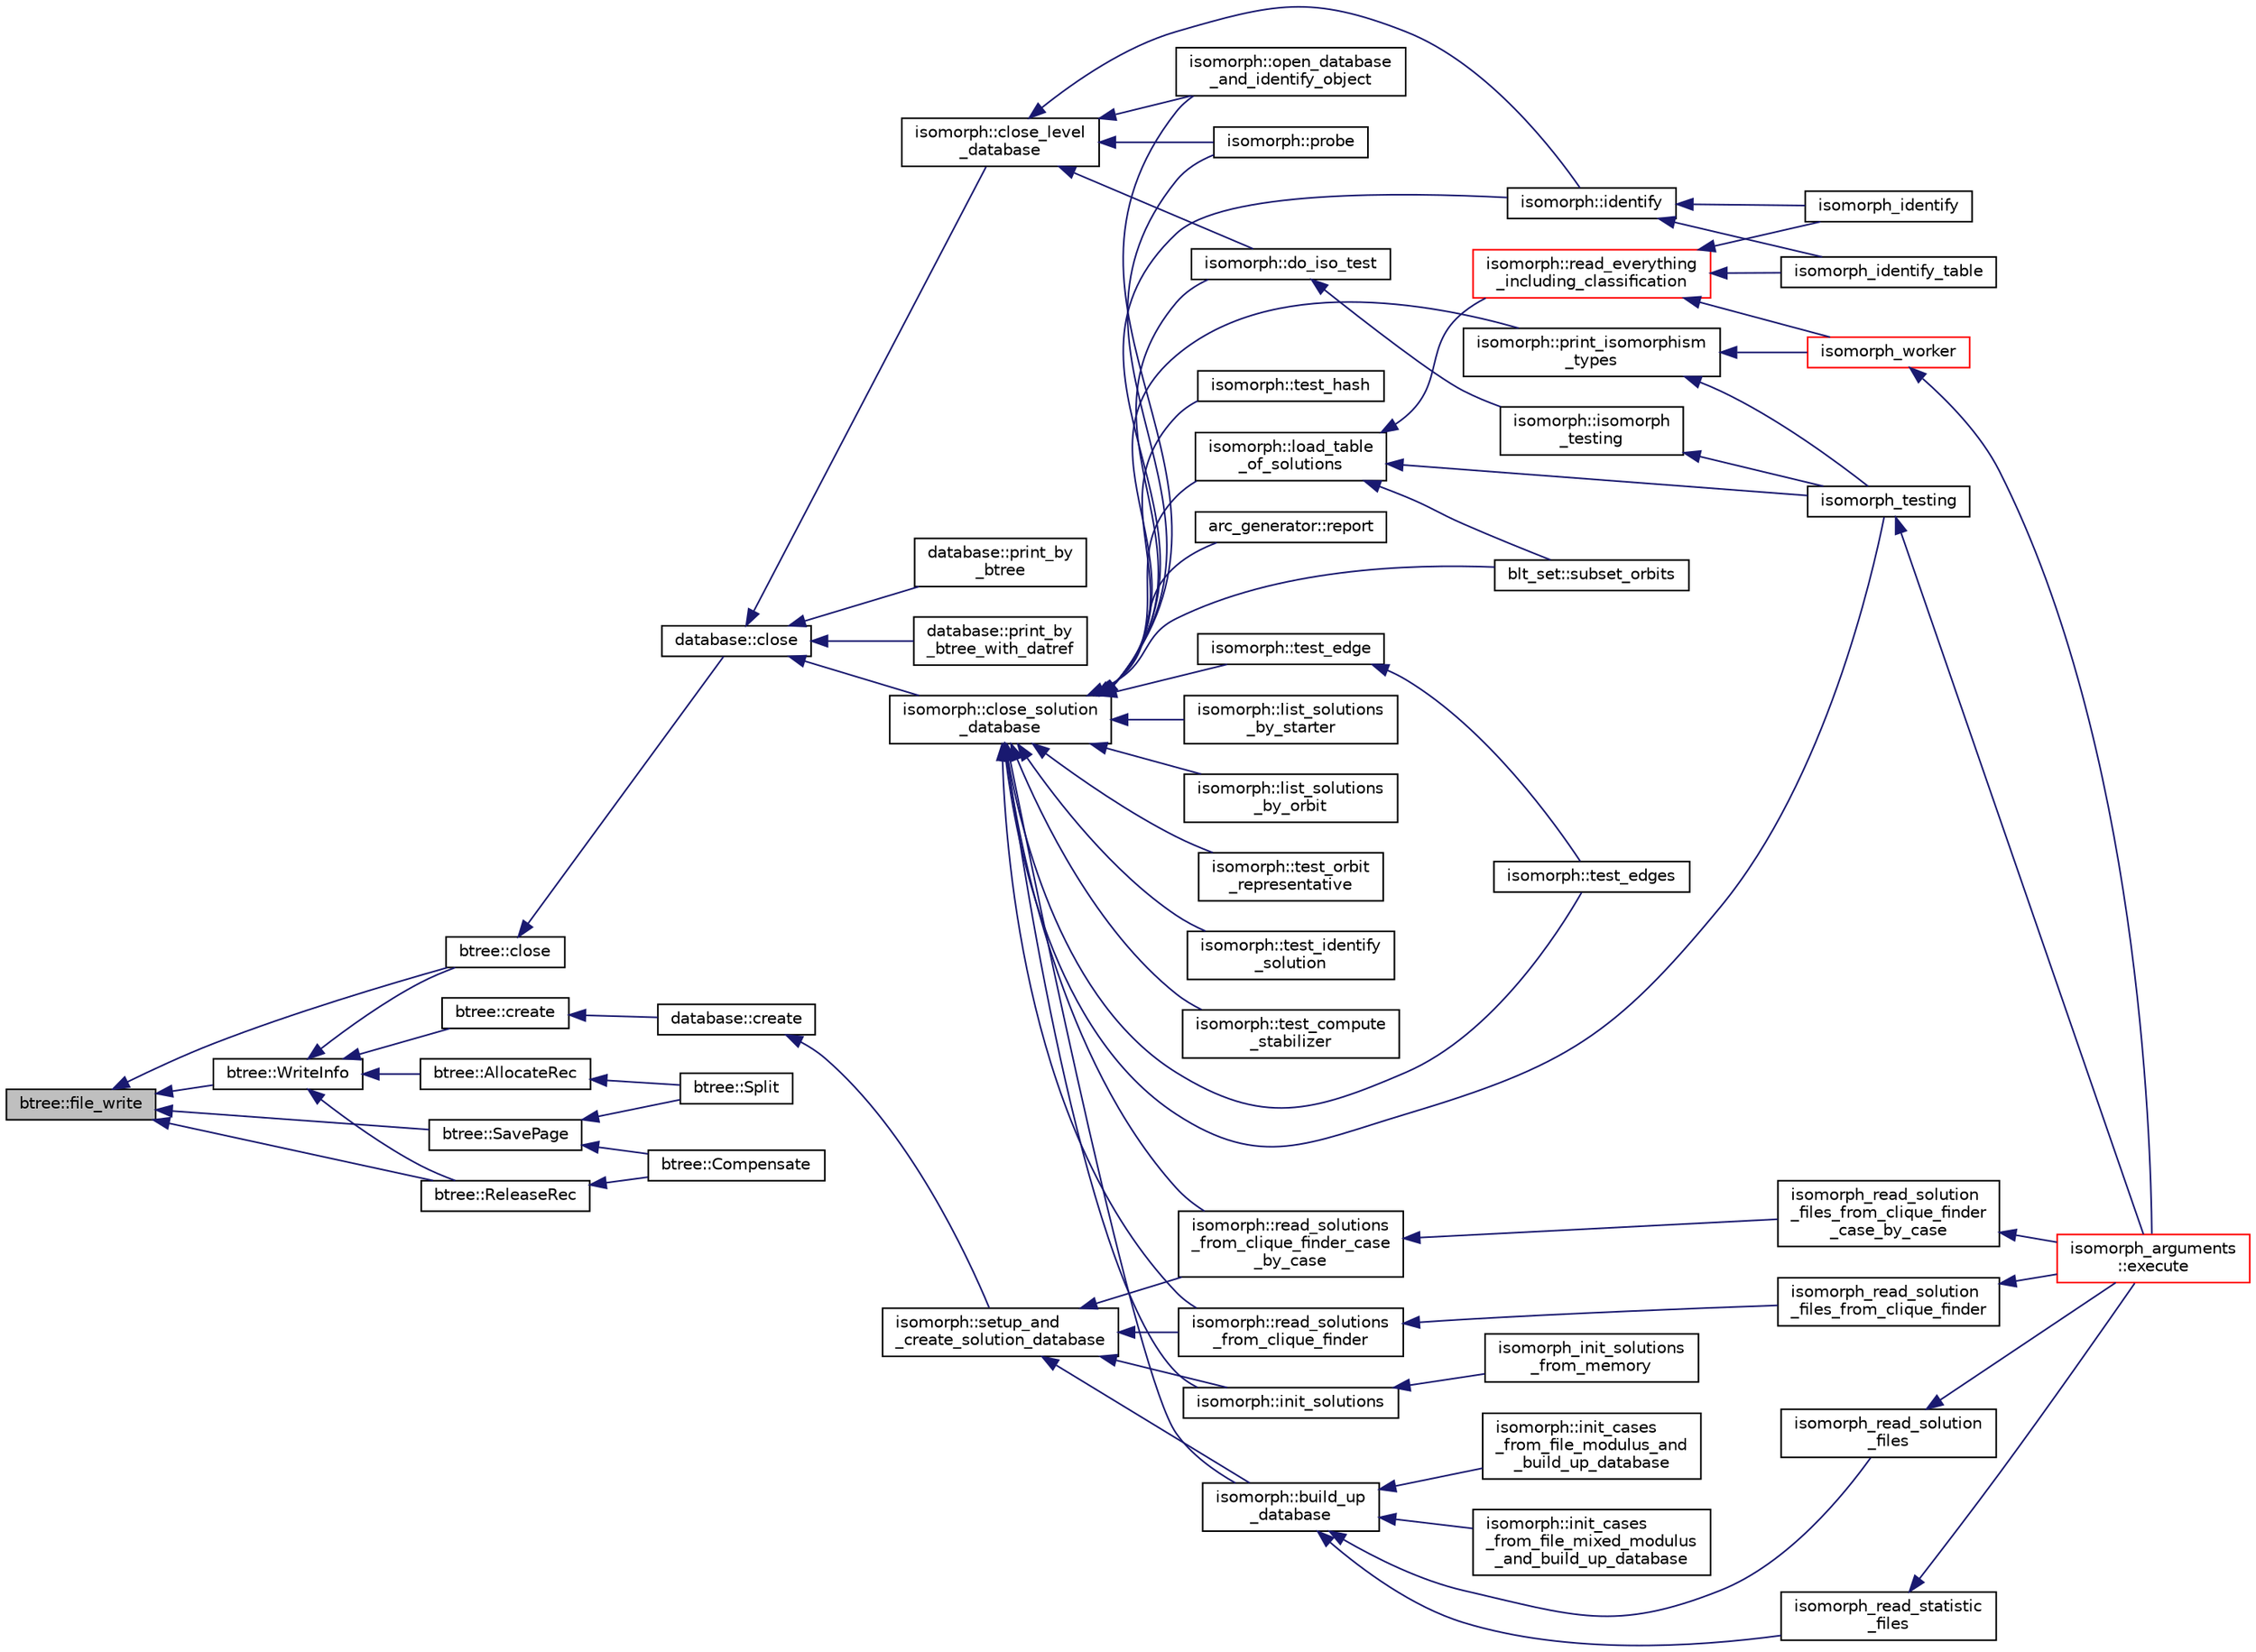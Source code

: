 digraph "btree::file_write"
{
  edge [fontname="Helvetica",fontsize="10",labelfontname="Helvetica",labelfontsize="10"];
  node [fontname="Helvetica",fontsize="10",shape=record];
  rankdir="LR";
  Node1432 [label="btree::file_write",height=0.2,width=0.4,color="black", fillcolor="grey75", style="filled", fontcolor="black"];
  Node1432 -> Node1433 [dir="back",color="midnightblue",fontsize="10",style="solid",fontname="Helvetica"];
  Node1433 [label="btree::close",height=0.2,width=0.4,color="black", fillcolor="white", style="filled",URL="$dd/db0/classbtree.html#acdd59b8696e09dc1c76356902fb35cbd"];
  Node1433 -> Node1434 [dir="back",color="midnightblue",fontsize="10",style="solid",fontname="Helvetica"];
  Node1434 [label="database::close",height=0.2,width=0.4,color="black", fillcolor="white", style="filled",URL="$db/d72/classdatabase.html#acdc74d15f711cab1c165989723d45caf"];
  Node1434 -> Node1435 [dir="back",color="midnightblue",fontsize="10",style="solid",fontname="Helvetica"];
  Node1435 [label="database::print_by\l_btree",height=0.2,width=0.4,color="black", fillcolor="white", style="filled",URL="$db/d72/classdatabase.html#ac45ae44f2a861557ced6e5ab7c146717"];
  Node1434 -> Node1436 [dir="back",color="midnightblue",fontsize="10",style="solid",fontname="Helvetica"];
  Node1436 [label="database::print_by\l_btree_with_datref",height=0.2,width=0.4,color="black", fillcolor="white", style="filled",URL="$db/d72/classdatabase.html#af84030a29b31944d6763974ac4f774b5"];
  Node1434 -> Node1437 [dir="back",color="midnightblue",fontsize="10",style="solid",fontname="Helvetica"];
  Node1437 [label="isomorph::close_solution\l_database",height=0.2,width=0.4,color="black", fillcolor="white", style="filled",URL="$d3/d5f/classisomorph.html#a4219716e51f60288361e06dd0e91810b"];
  Node1437 -> Node1438 [dir="back",color="midnightblue",fontsize="10",style="solid",fontname="Helvetica"];
  Node1438 [label="blt_set::subset_orbits",height=0.2,width=0.4,color="black", fillcolor="white", style="filled",URL="$d1/d3d/classblt__set.html#af8f79fc4346244acfa0e2c2d23c36993"];
  Node1437 -> Node1439 [dir="back",color="midnightblue",fontsize="10",style="solid",fontname="Helvetica"];
  Node1439 [label="arc_generator::report",height=0.2,width=0.4,color="black", fillcolor="white", style="filled",URL="$d4/d21/classarc__generator.html#a650f715bb3eec8fd1057e07e5b384f9a"];
  Node1437 -> Node1440 [dir="back",color="midnightblue",fontsize="10",style="solid",fontname="Helvetica"];
  Node1440 [label="isomorph::load_table\l_of_solutions",height=0.2,width=0.4,color="black", fillcolor="white", style="filled",URL="$d3/d5f/classisomorph.html#a21ab5aba74a200b9abf041dc5206821a"];
  Node1440 -> Node1438 [dir="back",color="midnightblue",fontsize="10",style="solid",fontname="Helvetica"];
  Node1440 -> Node1441 [dir="back",color="midnightblue",fontsize="10",style="solid",fontname="Helvetica"];
  Node1441 [label="isomorph::read_everything\l_including_classification",height=0.2,width=0.4,color="red", fillcolor="white", style="filled",URL="$d3/d5f/classisomorph.html#aa6a56e4522d3133a6ea65c9ac6de3924"];
  Node1441 -> Node1446 [dir="back",color="midnightblue",fontsize="10",style="solid",fontname="Helvetica"];
  Node1446 [label="isomorph_identify",height=0.2,width=0.4,color="black", fillcolor="white", style="filled",URL="$d4/d7e/isomorph__global_8_c.html#aa0fe57c73d5668eee10a6022ada7f6a3"];
  Node1441 -> Node1447 [dir="back",color="midnightblue",fontsize="10",style="solid",fontname="Helvetica"];
  Node1447 [label="isomorph_identify_table",height=0.2,width=0.4,color="black", fillcolor="white", style="filled",URL="$d4/d7e/isomorph__global_8_c.html#a9fd19ea945561cf2a6bb5c72dd4b1cb2"];
  Node1441 -> Node1448 [dir="back",color="midnightblue",fontsize="10",style="solid",fontname="Helvetica"];
  Node1448 [label="isomorph_worker",height=0.2,width=0.4,color="red", fillcolor="white", style="filled",URL="$d4/d7e/isomorph__global_8_c.html#ace3bb6ec719b02a35534309d4d3fe99a"];
  Node1448 -> Node1443 [dir="back",color="midnightblue",fontsize="10",style="solid",fontname="Helvetica"];
  Node1443 [label="isomorph_arguments\l::execute",height=0.2,width=0.4,color="red", fillcolor="white", style="filled",URL="$d5/de4/classisomorph__arguments.html#aa85e472d14906abdd5672dc66027583e"];
  Node1440 -> Node1450 [dir="back",color="midnightblue",fontsize="10",style="solid",fontname="Helvetica"];
  Node1450 [label="isomorph_testing",height=0.2,width=0.4,color="black", fillcolor="white", style="filled",URL="$d4/d7e/isomorph__global_8_c.html#a5a73cbe9f89c4727f086482ee2d238f9"];
  Node1450 -> Node1443 [dir="back",color="midnightblue",fontsize="10",style="solid",fontname="Helvetica"];
  Node1437 -> Node1451 [dir="back",color="midnightblue",fontsize="10",style="solid",fontname="Helvetica"];
  Node1451 [label="isomorph::list_solutions\l_by_starter",height=0.2,width=0.4,color="black", fillcolor="white", style="filled",URL="$d3/d5f/classisomorph.html#a9c40f343f1a3e5fc177e5121bc809b06"];
  Node1437 -> Node1452 [dir="back",color="midnightblue",fontsize="10",style="solid",fontname="Helvetica"];
  Node1452 [label="isomorph::list_solutions\l_by_orbit",height=0.2,width=0.4,color="black", fillcolor="white", style="filled",URL="$d3/d5f/classisomorph.html#adefb1a89c097c284d29f92d5fc58ebfa"];
  Node1437 -> Node1453 [dir="back",color="midnightblue",fontsize="10",style="solid",fontname="Helvetica"];
  Node1453 [label="isomorph::test_orbit\l_representative",height=0.2,width=0.4,color="black", fillcolor="white", style="filled",URL="$d3/d5f/classisomorph.html#a5f165aa61a0d6b349da5a6117135f6c0"];
  Node1437 -> Node1454 [dir="back",color="midnightblue",fontsize="10",style="solid",fontname="Helvetica"];
  Node1454 [label="isomorph::test_identify\l_solution",height=0.2,width=0.4,color="black", fillcolor="white", style="filled",URL="$d3/d5f/classisomorph.html#aa2c95f309e3283179e87bbbd83bfdc7d"];
  Node1437 -> Node1455 [dir="back",color="midnightblue",fontsize="10",style="solid",fontname="Helvetica"];
  Node1455 [label="isomorph::test_compute\l_stabilizer",height=0.2,width=0.4,color="black", fillcolor="white", style="filled",URL="$d3/d5f/classisomorph.html#a72cd06f32311c44eb09dd73faa36b748"];
  Node1437 -> Node1456 [dir="back",color="midnightblue",fontsize="10",style="solid",fontname="Helvetica"];
  Node1456 [label="isomorph::test_edges",height=0.2,width=0.4,color="black", fillcolor="white", style="filled",URL="$d3/d5f/classisomorph.html#ad23507927d8f7698073475d12b2a85bc"];
  Node1437 -> Node1457 [dir="back",color="midnightblue",fontsize="10",style="solid",fontname="Helvetica"];
  Node1457 [label="isomorph::test_edge",height=0.2,width=0.4,color="black", fillcolor="white", style="filled",URL="$d3/d5f/classisomorph.html#a591165fa287477b480f5b7081198ba46"];
  Node1457 -> Node1456 [dir="back",color="midnightblue",fontsize="10",style="solid",fontname="Helvetica"];
  Node1437 -> Node1458 [dir="back",color="midnightblue",fontsize="10",style="solid",fontname="Helvetica"];
  Node1458 [label="isomorph::test_hash",height=0.2,width=0.4,color="black", fillcolor="white", style="filled",URL="$d3/d5f/classisomorph.html#a53560280664b268a0500d26c801b1e68"];
  Node1437 -> Node1459 [dir="back",color="midnightblue",fontsize="10",style="solid",fontname="Helvetica"];
  Node1459 [label="isomorph::open_database\l_and_identify_object",height=0.2,width=0.4,color="black", fillcolor="white", style="filled",URL="$d3/d5f/classisomorph.html#aa4e387f26f609fc9379d2e01f6cc27d0"];
  Node1437 -> Node1460 [dir="back",color="midnightblue",fontsize="10",style="solid",fontname="Helvetica"];
  Node1460 [label="isomorph::init_solutions",height=0.2,width=0.4,color="black", fillcolor="white", style="filled",URL="$d3/d5f/classisomorph.html#a729746a01bd45d55565d0a11cda9e9a3"];
  Node1460 -> Node1461 [dir="back",color="midnightblue",fontsize="10",style="solid",fontname="Helvetica"];
  Node1461 [label="isomorph_init_solutions\l_from_memory",height=0.2,width=0.4,color="black", fillcolor="white", style="filled",URL="$d4/d7e/isomorph__global_8_c.html#a490bbe6199dc1e29d186b26834266e03"];
  Node1437 -> Node1462 [dir="back",color="midnightblue",fontsize="10",style="solid",fontname="Helvetica"];
  Node1462 [label="isomorph::read_solutions\l_from_clique_finder_case\l_by_case",height=0.2,width=0.4,color="black", fillcolor="white", style="filled",URL="$d3/d5f/classisomorph.html#a65bc5ec528f741a1b01cdd606dfed579"];
  Node1462 -> Node1463 [dir="back",color="midnightblue",fontsize="10",style="solid",fontname="Helvetica"];
  Node1463 [label="isomorph_read_solution\l_files_from_clique_finder\l_case_by_case",height=0.2,width=0.4,color="black", fillcolor="white", style="filled",URL="$d4/d7e/isomorph__global_8_c.html#a2a55ab4b2df6ae83f916cf01eccdf67c"];
  Node1463 -> Node1443 [dir="back",color="midnightblue",fontsize="10",style="solid",fontname="Helvetica"];
  Node1437 -> Node1464 [dir="back",color="midnightblue",fontsize="10",style="solid",fontname="Helvetica"];
  Node1464 [label="isomorph::read_solutions\l_from_clique_finder",height=0.2,width=0.4,color="black", fillcolor="white", style="filled",URL="$d3/d5f/classisomorph.html#a14c4ac27b0d97d338e14ac0d183c5c64"];
  Node1464 -> Node1465 [dir="back",color="midnightblue",fontsize="10",style="solid",fontname="Helvetica"];
  Node1465 [label="isomorph_read_solution\l_files_from_clique_finder",height=0.2,width=0.4,color="black", fillcolor="white", style="filled",URL="$d4/d7e/isomorph__global_8_c.html#ad8be067333430bfdd26c0a34549f4556"];
  Node1465 -> Node1443 [dir="back",color="midnightblue",fontsize="10",style="solid",fontname="Helvetica"];
  Node1437 -> Node1466 [dir="back",color="midnightblue",fontsize="10",style="solid",fontname="Helvetica"];
  Node1466 [label="isomorph::build_up\l_database",height=0.2,width=0.4,color="black", fillcolor="white", style="filled",URL="$d3/d5f/classisomorph.html#a40bea8f733a5855879f927fc73324384"];
  Node1466 -> Node1467 [dir="back",color="midnightblue",fontsize="10",style="solid",fontname="Helvetica"];
  Node1467 [label="isomorph::init_cases\l_from_file_modulus_and\l_build_up_database",height=0.2,width=0.4,color="black", fillcolor="white", style="filled",URL="$d3/d5f/classisomorph.html#a42c6ebeadb51263d8ae8c1bdaae3ebbd"];
  Node1466 -> Node1468 [dir="back",color="midnightblue",fontsize="10",style="solid",fontname="Helvetica"];
  Node1468 [label="isomorph::init_cases\l_from_file_mixed_modulus\l_and_build_up_database",height=0.2,width=0.4,color="black", fillcolor="white", style="filled",URL="$d3/d5f/classisomorph.html#acae208131143734575c088b5f50123f6"];
  Node1466 -> Node1469 [dir="back",color="midnightblue",fontsize="10",style="solid",fontname="Helvetica"];
  Node1469 [label="isomorph_read_statistic\l_files",height=0.2,width=0.4,color="black", fillcolor="white", style="filled",URL="$d4/d7e/isomorph__global_8_c.html#a78a6ee9d7dee4708fc721374bdebfa83"];
  Node1469 -> Node1443 [dir="back",color="midnightblue",fontsize="10",style="solid",fontname="Helvetica"];
  Node1466 -> Node1470 [dir="back",color="midnightblue",fontsize="10",style="solid",fontname="Helvetica"];
  Node1470 [label="isomorph_read_solution\l_files",height=0.2,width=0.4,color="black", fillcolor="white", style="filled",URL="$d4/d7e/isomorph__global_8_c.html#a697da824ab34db5c830530fb3c97df24"];
  Node1470 -> Node1443 [dir="back",color="midnightblue",fontsize="10",style="solid",fontname="Helvetica"];
  Node1437 -> Node1471 [dir="back",color="midnightblue",fontsize="10",style="solid",fontname="Helvetica"];
  Node1471 [label="isomorph::print_isomorphism\l_types",height=0.2,width=0.4,color="black", fillcolor="white", style="filled",URL="$d3/d5f/classisomorph.html#abbcd12f6434585951a5532d0b2467a00"];
  Node1471 -> Node1450 [dir="back",color="midnightblue",fontsize="10",style="solid",fontname="Helvetica"];
  Node1471 -> Node1448 [dir="back",color="midnightblue",fontsize="10",style="solid",fontname="Helvetica"];
  Node1437 -> Node1450 [dir="back",color="midnightblue",fontsize="10",style="solid",fontname="Helvetica"];
  Node1437 -> Node1472 [dir="back",color="midnightblue",fontsize="10",style="solid",fontname="Helvetica"];
  Node1472 [label="isomorph::probe",height=0.2,width=0.4,color="black", fillcolor="white", style="filled",URL="$d3/d5f/classisomorph.html#a9cb6fed7b6ac639d886b117a1f454441"];
  Node1437 -> Node1473 [dir="back",color="midnightblue",fontsize="10",style="solid",fontname="Helvetica"];
  Node1473 [label="isomorph::do_iso_test",height=0.2,width=0.4,color="black", fillcolor="white", style="filled",URL="$d3/d5f/classisomorph.html#a51fc3bf5cc3a99282a489b2df37ee24e"];
  Node1473 -> Node1474 [dir="back",color="midnightblue",fontsize="10",style="solid",fontname="Helvetica"];
  Node1474 [label="isomorph::isomorph\l_testing",height=0.2,width=0.4,color="black", fillcolor="white", style="filled",URL="$d3/d5f/classisomorph.html#ad7945ec94ba0ba16953482edfaa4da6e"];
  Node1474 -> Node1450 [dir="back",color="midnightblue",fontsize="10",style="solid",fontname="Helvetica"];
  Node1437 -> Node1475 [dir="back",color="midnightblue",fontsize="10",style="solid",fontname="Helvetica"];
  Node1475 [label="isomorph::identify",height=0.2,width=0.4,color="black", fillcolor="white", style="filled",URL="$d3/d5f/classisomorph.html#a78ecf843b9f6ca1cfd666e222edd90ae"];
  Node1475 -> Node1446 [dir="back",color="midnightblue",fontsize="10",style="solid",fontname="Helvetica"];
  Node1475 -> Node1447 [dir="back",color="midnightblue",fontsize="10",style="solid",fontname="Helvetica"];
  Node1434 -> Node1476 [dir="back",color="midnightblue",fontsize="10",style="solid",fontname="Helvetica"];
  Node1476 [label="isomorph::close_level\l_database",height=0.2,width=0.4,color="black", fillcolor="white", style="filled",URL="$d3/d5f/classisomorph.html#aeca68d029ae707d3a6c6d4293b7086c8"];
  Node1476 -> Node1459 [dir="back",color="midnightblue",fontsize="10",style="solid",fontname="Helvetica"];
  Node1476 -> Node1472 [dir="back",color="midnightblue",fontsize="10",style="solid",fontname="Helvetica"];
  Node1476 -> Node1473 [dir="back",color="midnightblue",fontsize="10",style="solid",fontname="Helvetica"];
  Node1476 -> Node1475 [dir="back",color="midnightblue",fontsize="10",style="solid",fontname="Helvetica"];
  Node1432 -> Node1477 [dir="back",color="midnightblue",fontsize="10",style="solid",fontname="Helvetica"];
  Node1477 [label="btree::WriteInfo",height=0.2,width=0.4,color="black", fillcolor="white", style="filled",URL="$dd/db0/classbtree.html#a4a8cdbdf67d06dc6caa53f3a9c83706a"];
  Node1477 -> Node1478 [dir="back",color="midnightblue",fontsize="10",style="solid",fontname="Helvetica"];
  Node1478 [label="btree::create",height=0.2,width=0.4,color="black", fillcolor="white", style="filled",URL="$dd/db0/classbtree.html#ae46050f7dc1057d21cddcd6b2e3496d9"];
  Node1478 -> Node1479 [dir="back",color="midnightblue",fontsize="10",style="solid",fontname="Helvetica"];
  Node1479 [label="database::create",height=0.2,width=0.4,color="black", fillcolor="white", style="filled",URL="$db/d72/classdatabase.html#a41d486156468426370c803bea3976cf1"];
  Node1479 -> Node1480 [dir="back",color="midnightblue",fontsize="10",style="solid",fontname="Helvetica"];
  Node1480 [label="isomorph::setup_and\l_create_solution_database",height=0.2,width=0.4,color="black", fillcolor="white", style="filled",URL="$d3/d5f/classisomorph.html#a810a22dfde3c43272107c743ec819b0e"];
  Node1480 -> Node1460 [dir="back",color="midnightblue",fontsize="10",style="solid",fontname="Helvetica"];
  Node1480 -> Node1462 [dir="back",color="midnightblue",fontsize="10",style="solid",fontname="Helvetica"];
  Node1480 -> Node1464 [dir="back",color="midnightblue",fontsize="10",style="solid",fontname="Helvetica"];
  Node1480 -> Node1466 [dir="back",color="midnightblue",fontsize="10",style="solid",fontname="Helvetica"];
  Node1477 -> Node1433 [dir="back",color="midnightblue",fontsize="10",style="solid",fontname="Helvetica"];
  Node1477 -> Node1481 [dir="back",color="midnightblue",fontsize="10",style="solid",fontname="Helvetica"];
  Node1481 [label="btree::AllocateRec",height=0.2,width=0.4,color="black", fillcolor="white", style="filled",URL="$dd/db0/classbtree.html#afc6388f3da9703ee6cd576bd48fe5264"];
  Node1481 -> Node1482 [dir="back",color="midnightblue",fontsize="10",style="solid",fontname="Helvetica"];
  Node1482 [label="btree::Split",height=0.2,width=0.4,color="black", fillcolor="white", style="filled",URL="$dd/db0/classbtree.html#a5596bf9f5e2d58fd57683d58c2c267d4"];
  Node1477 -> Node1483 [dir="back",color="midnightblue",fontsize="10",style="solid",fontname="Helvetica"];
  Node1483 [label="btree::ReleaseRec",height=0.2,width=0.4,color="black", fillcolor="white", style="filled",URL="$dd/db0/classbtree.html#af3f884e7086d0695b0f1706622a74756"];
  Node1483 -> Node1484 [dir="back",color="midnightblue",fontsize="10",style="solid",fontname="Helvetica"];
  Node1484 [label="btree::Compensate",height=0.2,width=0.4,color="black", fillcolor="white", style="filled",URL="$dd/db0/classbtree.html#ae778b7f97622e4511e84b543343b6024"];
  Node1432 -> Node1483 [dir="back",color="midnightblue",fontsize="10",style="solid",fontname="Helvetica"];
  Node1432 -> Node1485 [dir="back",color="midnightblue",fontsize="10",style="solid",fontname="Helvetica"];
  Node1485 [label="btree::SavePage",height=0.2,width=0.4,color="black", fillcolor="white", style="filled",URL="$dd/db0/classbtree.html#a2dd55fa54a2db4dfd5746d2f27835e26"];
  Node1485 -> Node1482 [dir="back",color="midnightblue",fontsize="10",style="solid",fontname="Helvetica"];
  Node1485 -> Node1484 [dir="back",color="midnightblue",fontsize="10",style="solid",fontname="Helvetica"];
}
